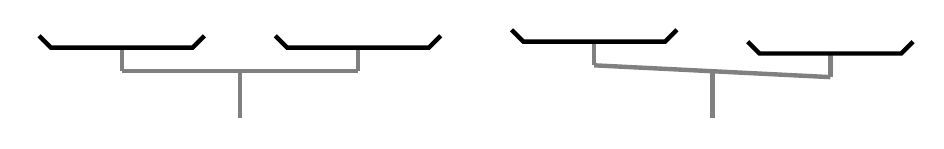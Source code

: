 \tikzstyle{line} = [draw,gray,ultra thick]
\begin{tikzpicture}[scale=0.3]


%%%%%%%%%% Plateau Ã  l'ÃÂ©quilibre (vide)
\draw[line] (0,-1) -- (0,1);
\draw[line] (-5,1)-- (5,1);

% Plateau 1
\draw[line] (5,1) -- (5,2);
\draw[line,black] (1.5,2.5)--(2,2) -- (8,2)--(8.5,2.5);

% Plateau 2
\begin{scope}[xshift=-10cm]
\draw[line] (5,1) -- (5,2);
\draw[line,black] (1.5,2.5)--(2,2) -- (8,2)--(8.5,2.5);
\end{scope}
%%%%%%%%%%%%


%%%%%%%%%% Plateau avec poids diffÃÂ©rents

\begin{scope}[xshift=20cm]

\draw[line] (0,-1) -- (0,1);
\draw[line] (-5,1.25)-- (5,0.75);

% Plateau 1
\begin{scope}[yshift=-0.25cm]
\draw[line] (5,1) -- (5,2);
\draw[line,black] (1.5,2.5)--(2,2) -- (8,2)--(8.5,2.5);
\end{scope}

% Plateau 2
\begin{scope}[xshift=-10cm,yshift=0.25cm]
\draw[line] (5,1) -- (5,2);
\draw[line,black] (1.5,2.5)--(2,2) -- (8,2)--(8.5,2.5);
\end{scope}

\end{scope}


\end{tikzpicture}